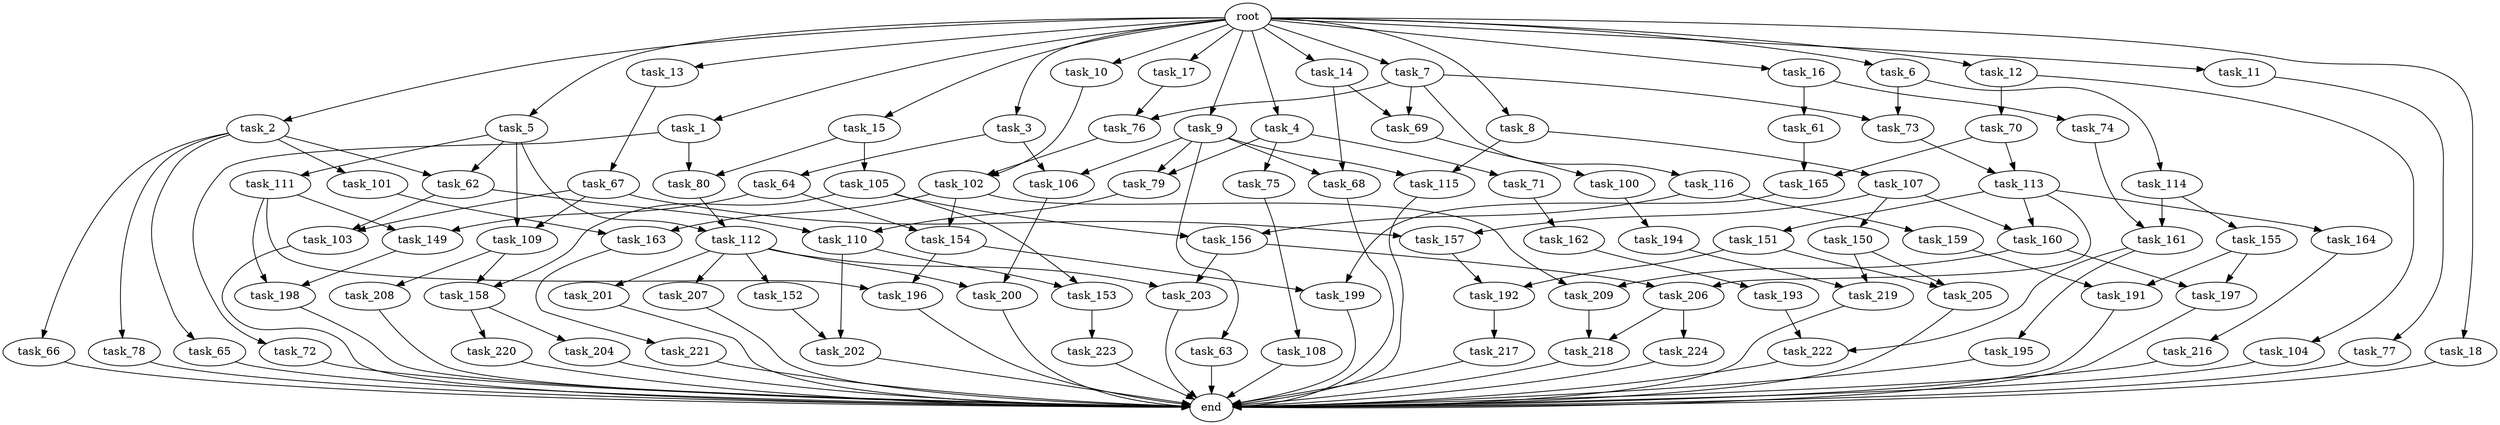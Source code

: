 digraph G {
  root [size="0.000000"];
  task_1 [size="10.240000"];
  task_2 [size="10.240000"];
  task_3 [size="10.240000"];
  task_4 [size="10.240000"];
  task_5 [size="10.240000"];
  task_6 [size="10.240000"];
  task_7 [size="10.240000"];
  task_8 [size="10.240000"];
  task_9 [size="10.240000"];
  task_10 [size="10.240000"];
  task_11 [size="10.240000"];
  task_12 [size="10.240000"];
  task_13 [size="10.240000"];
  task_14 [size="10.240000"];
  task_15 [size="10.240000"];
  task_16 [size="10.240000"];
  task_17 [size="10.240000"];
  task_18 [size="10.240000"];
  task_61 [size="343597383.680000"];
  task_62 [size="13915694039.040001"];
  task_63 [size="5497558138.880000"];
  task_64 [size="3092376453.120000"];
  task_65 [size="6957847019.520000"];
  task_66 [size="6957847019.520000"];
  task_67 [size="1374389534.720000"];
  task_68 [size="7645041786.880000"];
  task_69 [size="7645041786.880000"];
  task_70 [size="2147483648.000000"];
  task_71 [size="3092376453.120000"];
  task_72 [size="6957847019.520000"];
  task_73 [size="7645041786.880000"];
  task_74 [size="343597383.680000"];
  task_75 [size="3092376453.120000"];
  task_76 [size="12455405158.400000"];
  task_77 [size="4209067950.080000"];
  task_78 [size="6957847019.520000"];
  task_79 [size="8589934592.000000"];
  task_80 [size="8332236554.240000"];
  task_100 [size="773094113.280000"];
  task_101 [size="6957847019.520000"];
  task_102 [size="8933531975.680000"];
  task_103 [size="1116691496.960000"];
  task_104 [size="2147483648.000000"];
  task_105 [size="1374389534.720000"];
  task_106 [size="8589934592.000000"];
  task_107 [size="2147483648.000000"];
  task_108 [size="343597383.680000"];
  task_109 [size="7730941132.800000"];
  task_110 [size="2491081031.680000"];
  task_111 [size="6957847019.520000"];
  task_112 [size="7730941132.800000"];
  task_113 [size="11682311045.120001"];
  task_114 [size="2147483648.000000"];
  task_115 [size="7645041786.880000"];
  task_116 [size="5497558138.880000"];
  task_149 [size="9706626088.960001"];
  task_150 [size="5497558138.880000"];
  task_151 [size="343597383.680000"];
  task_152 [size="773094113.280000"];
  task_153 [size="5841155522.560000"];
  task_154 [size="5583457484.800000"];
  task_155 [size="2147483648.000000"];
  task_156 [size="4552665333.760000"];
  task_157 [size="6270652252.160000"];
  task_158 [size="4552665333.760000"];
  task_159 [size="4209067950.080000"];
  task_160 [size="5841155522.560000"];
  task_161 [size="7645041786.880000"];
  task_162 [size="343597383.680000"];
  task_163 [size="3521873182.720000"];
  task_164 [size="343597383.680000"];
  task_165 [size="9964324126.719999"];
  task_191 [size="7730941132.800000"];
  task_192 [size="7645041786.880000"];
  task_193 [size="1374389534.720000"];
  task_194 [size="343597383.680000"];
  task_195 [size="773094113.280000"];
  task_196 [size="12455405158.400000"];
  task_197 [size="8332236554.240000"];
  task_198 [size="5841155522.560000"];
  task_199 [size="11166914969.600000"];
  task_200 [size="2920577761.280000"];
  task_201 [size="773094113.280000"];
  task_202 [size="8589934592.000000"];
  task_203 [size="9363028705.280001"];
  task_204 [size="6957847019.520000"];
  task_205 [size="6270652252.160000"];
  task_206 [size="8933531975.680000"];
  task_207 [size="773094113.280000"];
  task_208 [size="4209067950.080000"];
  task_209 [size="2748779069.440000"];
  task_216 [size="3092376453.120000"];
  task_217 [size="773094113.280000"];
  task_218 [size="1717986918.400000"];
  task_219 [size="2147483648.000000"];
  task_220 [size="6957847019.520000"];
  task_221 [size="773094113.280000"];
  task_222 [size="1546188226.560000"];
  task_223 [size="773094113.280000"];
  task_224 [size="1374389534.720000"];
  end [size="0.000000"];

  root -> task_1 [size="1.000000"];
  root -> task_2 [size="1.000000"];
  root -> task_3 [size="1.000000"];
  root -> task_4 [size="1.000000"];
  root -> task_5 [size="1.000000"];
  root -> task_6 [size="1.000000"];
  root -> task_7 [size="1.000000"];
  root -> task_8 [size="1.000000"];
  root -> task_9 [size="1.000000"];
  root -> task_10 [size="1.000000"];
  root -> task_11 [size="1.000000"];
  root -> task_12 [size="1.000000"];
  root -> task_13 [size="1.000000"];
  root -> task_14 [size="1.000000"];
  root -> task_15 [size="1.000000"];
  root -> task_16 [size="1.000000"];
  root -> task_17 [size="1.000000"];
  root -> task_18 [size="1.000000"];
  task_1 -> task_72 [size="679477248.000000"];
  task_1 -> task_80 [size="679477248.000000"];
  task_2 -> task_62 [size="679477248.000000"];
  task_2 -> task_65 [size="679477248.000000"];
  task_2 -> task_66 [size="679477248.000000"];
  task_2 -> task_78 [size="679477248.000000"];
  task_2 -> task_101 [size="679477248.000000"];
  task_3 -> task_64 [size="301989888.000000"];
  task_3 -> task_106 [size="301989888.000000"];
  task_4 -> task_71 [size="301989888.000000"];
  task_4 -> task_75 [size="301989888.000000"];
  task_4 -> task_79 [size="301989888.000000"];
  task_5 -> task_62 [size="679477248.000000"];
  task_5 -> task_109 [size="679477248.000000"];
  task_5 -> task_111 [size="679477248.000000"];
  task_5 -> task_112 [size="679477248.000000"];
  task_6 -> task_73 [size="209715200.000000"];
  task_6 -> task_114 [size="209715200.000000"];
  task_7 -> task_69 [size="536870912.000000"];
  task_7 -> task_73 [size="536870912.000000"];
  task_7 -> task_76 [size="536870912.000000"];
  task_7 -> task_116 [size="536870912.000000"];
  task_8 -> task_107 [size="209715200.000000"];
  task_8 -> task_115 [size="209715200.000000"];
  task_9 -> task_63 [size="536870912.000000"];
  task_9 -> task_68 [size="536870912.000000"];
  task_9 -> task_79 [size="536870912.000000"];
  task_9 -> task_106 [size="536870912.000000"];
  task_9 -> task_115 [size="536870912.000000"];
  task_10 -> task_102 [size="838860800.000000"];
  task_11 -> task_77 [size="411041792.000000"];
  task_12 -> task_70 [size="209715200.000000"];
  task_12 -> task_104 [size="209715200.000000"];
  task_13 -> task_67 [size="134217728.000000"];
  task_14 -> task_68 [size="209715200.000000"];
  task_14 -> task_69 [size="209715200.000000"];
  task_15 -> task_80 [size="134217728.000000"];
  task_15 -> task_105 [size="134217728.000000"];
  task_16 -> task_61 [size="33554432.000000"];
  task_16 -> task_74 [size="33554432.000000"];
  task_17 -> task_76 [size="679477248.000000"];
  task_18 -> end [size="1.000000"];
  task_61 -> task_165 [size="134217728.000000"];
  task_62 -> task_103 [size="33554432.000000"];
  task_62 -> task_110 [size="33554432.000000"];
  task_63 -> end [size="1.000000"];
  task_64 -> task_149 [size="411041792.000000"];
  task_64 -> task_154 [size="411041792.000000"];
  task_65 -> end [size="1.000000"];
  task_66 -> end [size="1.000000"];
  task_67 -> task_103 [size="75497472.000000"];
  task_67 -> task_109 [size="75497472.000000"];
  task_67 -> task_157 [size="75497472.000000"];
  task_68 -> end [size="1.000000"];
  task_69 -> task_100 [size="75497472.000000"];
  task_70 -> task_113 [size="838860800.000000"];
  task_70 -> task_165 [size="838860800.000000"];
  task_71 -> task_162 [size="33554432.000000"];
  task_72 -> end [size="1.000000"];
  task_73 -> task_113 [size="301989888.000000"];
  task_74 -> task_161 [size="536870912.000000"];
  task_75 -> task_108 [size="33554432.000000"];
  task_76 -> task_102 [size="33554432.000000"];
  task_77 -> end [size="1.000000"];
  task_78 -> end [size="1.000000"];
  task_79 -> task_110 [size="209715200.000000"];
  task_80 -> task_112 [size="75497472.000000"];
  task_100 -> task_194 [size="33554432.000000"];
  task_101 -> task_163 [size="209715200.000000"];
  task_102 -> task_154 [size="134217728.000000"];
  task_102 -> task_163 [size="134217728.000000"];
  task_102 -> task_209 [size="134217728.000000"];
  task_103 -> end [size="1.000000"];
  task_104 -> end [size="1.000000"];
  task_105 -> task_153 [size="33554432.000000"];
  task_105 -> task_156 [size="33554432.000000"];
  task_105 -> task_158 [size="33554432.000000"];
  task_106 -> task_200 [size="209715200.000000"];
  task_107 -> task_150 [size="536870912.000000"];
  task_107 -> task_157 [size="536870912.000000"];
  task_107 -> task_160 [size="536870912.000000"];
  task_108 -> end [size="1.000000"];
  task_109 -> task_158 [size="411041792.000000"];
  task_109 -> task_208 [size="411041792.000000"];
  task_110 -> task_153 [size="536870912.000000"];
  task_110 -> task_202 [size="536870912.000000"];
  task_111 -> task_149 [size="536870912.000000"];
  task_111 -> task_196 [size="536870912.000000"];
  task_111 -> task_198 [size="536870912.000000"];
  task_112 -> task_152 [size="75497472.000000"];
  task_112 -> task_200 [size="75497472.000000"];
  task_112 -> task_201 [size="75497472.000000"];
  task_112 -> task_203 [size="75497472.000000"];
  task_112 -> task_207 [size="75497472.000000"];
  task_113 -> task_151 [size="33554432.000000"];
  task_113 -> task_160 [size="33554432.000000"];
  task_113 -> task_164 [size="33554432.000000"];
  task_113 -> task_206 [size="33554432.000000"];
  task_114 -> task_155 [size="209715200.000000"];
  task_114 -> task_161 [size="209715200.000000"];
  task_115 -> end [size="1.000000"];
  task_116 -> task_156 [size="411041792.000000"];
  task_116 -> task_159 [size="411041792.000000"];
  task_149 -> task_198 [size="33554432.000000"];
  task_150 -> task_205 [size="75497472.000000"];
  task_150 -> task_219 [size="75497472.000000"];
  task_151 -> task_192 [size="536870912.000000"];
  task_151 -> task_205 [size="536870912.000000"];
  task_152 -> task_202 [size="301989888.000000"];
  task_153 -> task_223 [size="75497472.000000"];
  task_154 -> task_196 [size="679477248.000000"];
  task_154 -> task_199 [size="679477248.000000"];
  task_155 -> task_191 [size="679477248.000000"];
  task_155 -> task_197 [size="679477248.000000"];
  task_156 -> task_203 [size="838860800.000000"];
  task_156 -> task_206 [size="838860800.000000"];
  task_157 -> task_192 [size="209715200.000000"];
  task_158 -> task_204 [size="679477248.000000"];
  task_158 -> task_220 [size="679477248.000000"];
  task_159 -> task_191 [size="75497472.000000"];
  task_160 -> task_197 [size="134217728.000000"];
  task_160 -> task_209 [size="134217728.000000"];
  task_161 -> task_195 [size="75497472.000000"];
  task_161 -> task_222 [size="75497472.000000"];
  task_162 -> task_193 [size="134217728.000000"];
  task_163 -> task_221 [size="75497472.000000"];
  task_164 -> task_216 [size="301989888.000000"];
  task_165 -> task_199 [size="411041792.000000"];
  task_191 -> end [size="1.000000"];
  task_192 -> task_217 [size="75497472.000000"];
  task_193 -> task_222 [size="75497472.000000"];
  task_194 -> task_219 [size="134217728.000000"];
  task_195 -> end [size="1.000000"];
  task_196 -> end [size="1.000000"];
  task_197 -> end [size="1.000000"];
  task_198 -> end [size="1.000000"];
  task_199 -> end [size="1.000000"];
  task_200 -> end [size="1.000000"];
  task_201 -> end [size="1.000000"];
  task_202 -> end [size="1.000000"];
  task_203 -> end [size="1.000000"];
  task_204 -> end [size="1.000000"];
  task_205 -> end [size="1.000000"];
  task_206 -> task_218 [size="134217728.000000"];
  task_206 -> task_224 [size="134217728.000000"];
  task_207 -> end [size="1.000000"];
  task_208 -> end [size="1.000000"];
  task_209 -> task_218 [size="33554432.000000"];
  task_216 -> end [size="1.000000"];
  task_217 -> end [size="1.000000"];
  task_218 -> end [size="1.000000"];
  task_219 -> end [size="1.000000"];
  task_220 -> end [size="1.000000"];
  task_221 -> end [size="1.000000"];
  task_222 -> end [size="1.000000"];
  task_223 -> end [size="1.000000"];
  task_224 -> end [size="1.000000"];
}
